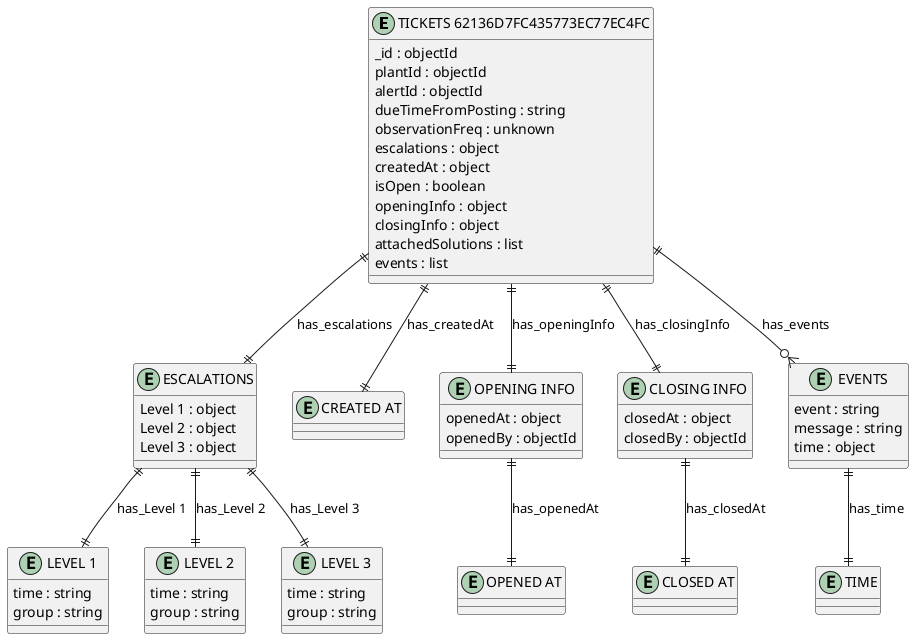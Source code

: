 @startuml TICKETS_62136D7FC435773EC77EC4FC_Diagram

entity "TICKETS 62136D7FC435773EC77EC4FC" as TICKETS_62136D7FC435773EC77EC4FC {
  _id : objectId
  plantId : objectId
  alertId : objectId
  dueTimeFromPosting : string
  observationFreq : unknown
  escalations : object
  createdAt : object
  isOpen : boolean
  openingInfo : object
  closingInfo : object
  attachedSolutions : list
  events : list
}

entity "ESCALATIONS" as ESCALATIONS {
  Level 1 : object
  Level 2 : object
  Level 3 : object
}

entity "LEVEL 1" as LEVEL_1 {
  time : string
  group : string
}

entity "LEVEL 2" as LEVEL_2 {
  time : string
  group : string
}

entity "LEVEL 3" as LEVEL_3 {
  time : string
  group : string
}

entity "CREATED AT" as CREATED_AT {
}

entity "OPENING INFO" as OPENING_INFO {
  openedAt : object
  openedBy : objectId
}

entity "OPENED AT" as OPENED_AT {
}

entity "CLOSING INFO" as CLOSING_INFO {
  closedAt : object
  closedBy : objectId
}

entity "CLOSED AT" as CLOSED_AT {
}

entity "EVENTS" as EVENTS {
  event : string
  message : string
  time : object
}

entity "TIME" as TIME {
}

' // Relationships
TICKETS_62136D7FC435773EC77EC4FC ||--|| ESCALATIONS : has_escalations
ESCALATIONS ||--|| LEVEL_1 : has_Level 1
ESCALATIONS ||--|| LEVEL_2 : has_Level 2
ESCALATIONS ||--|| LEVEL_3 : has_Level 3
TICKETS_62136D7FC435773EC77EC4FC ||--|| CREATED_AT : has_createdAt
TICKETS_62136D7FC435773EC77EC4FC ||--|| OPENING_INFO : has_openingInfo
OPENING_INFO ||--|| OPENED_AT : has_openedAt
TICKETS_62136D7FC435773EC77EC4FC ||--|| CLOSING_INFO : has_closingInfo
CLOSING_INFO ||--|| CLOSED_AT : has_closedAt
TICKETS_62136D7FC435773EC77EC4FC ||--o{ EVENTS : has_events
EVENTS ||--|| TIME : has_time
@enduml